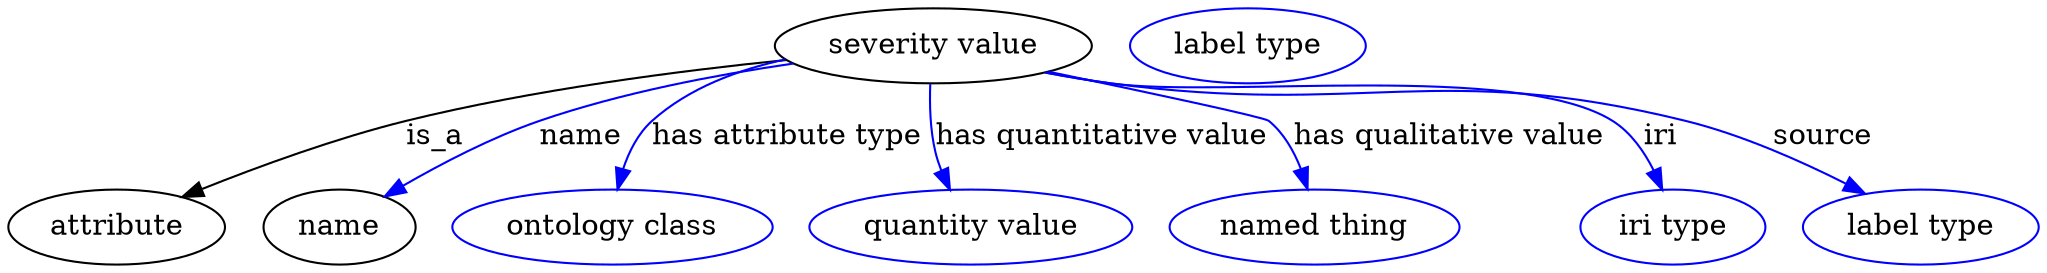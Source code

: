 digraph {
	graph [bb="0,0,973.54,123"];
	node [label="\N"];
	"severity value"	[height=0.5,
		label="severity value",
		pos="443,105",
		width=2.1123];
	attribute	[height=0.5,
		pos="51.995,18",
		width=1.4443];
	"severity value" -> attribute	[label=is_a,
		lp="204,61.5",
		pos="e,83.2,32.445 372.44,98.247 321.27,93.108 250.69,84.016 190,69 156.51,60.715 119.85,47.21 92.734,36.323"];
	name	[height=0.5,
		pos="158,18",
		width=1.011];
	"severity value" -> name	[color=blue,
		label=name,
		lp="274,61.5",
		pos="e,179.66,32.671 375.72,96.49 339.05,91.175 293.28,82.527 254,69 231.04,61.096 206.81,48.438 188.44,37.836",
		style=solid];
	"has attribute type"	[color=blue,
		height=0.5,
		label="ontology class",
		pos="289,18",
		width=2.1304];
	"severity value" -> "has attribute type"	[color=blue,
		label="has attribute type",
		lp="373,61.5",
		pos="e,291.41,36.104 372.04,98.481 349.35,93.585 325.58,84.754 308,69 301.24,62.942 296.87,54.221 294.05,45.753",
		style=solid];
	"has quantitative value"	[color=blue,
		height=0.5,
		label="quantity value",
		pos="461,18",
		width=2.1484];
	"severity value" -> "has quantitative value"	[color=blue,
		label="has quantitative value",
		lp="524,61.5",
		pos="e,450.97,35.892 441.53,86.643 441.15,76.915 441.44,64.636 444,54 444.69,51.106 445.65,48.171 446.76,45.296",
		style=solid];
	"has qualitative value"	[color=blue,
		height=0.5,
		label="named thing",
		pos="626,18",
		width=1.9318];
	"severity value" -> "has qualitative value"	[color=blue,
		label="has qualitative value",
		lp="690.5,61.5",
		pos="e,622.61,36.279 498.29,92.588 544.03,83.054 601.86,70.742 604,69 611.17,63.134 616.08,54.457 619.4,45.972",
		style=solid];
	iri	[color=blue,
		height=0.5,
		label="iri type",
		pos="798,18",
		width=1.2277];
	"severity value" -> iri	[color=blue,
		label=iri,
		lp="792,61.5",
		pos="e,792.86,35.899 496.79,92.206 507.11,90.237 517.86,88.387 528,87 581.2,79.72 723.49,97.522 769,69 777.83,63.462 784.27,54.183 788.81,\
45.111",
		style=solid];
	source	[color=blue,
		height=0.5,
		label="label type",
		pos="917,18",
		width=1.5707];
	"severity value" -> source	[color=blue,
		label=source,
		lp="870,61.5",
		pos="e,890.09,34.145 496.78,92.128 507.1,90.167 517.85,88.339 528,87 649.87,70.911 684.62,98.322 804,69 830.85,62.403 859.32,49.77 880.96,\
38.853",
		style=solid];
	attribute_name	[color=blue,
		height=0.5,
		label="label type",
		pos="594,105",
		width=1.5707];
}
